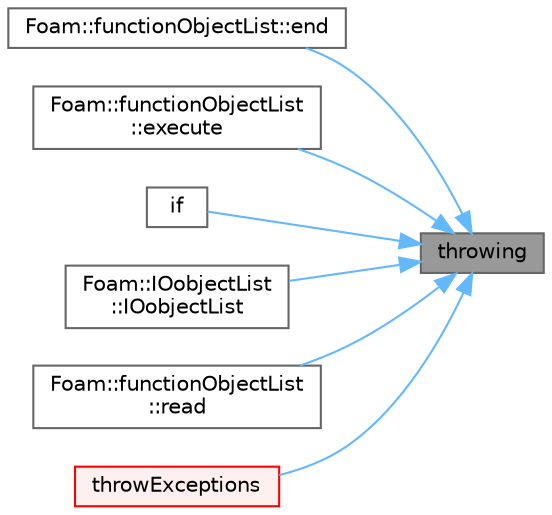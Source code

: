 digraph "throwing"
{
 // LATEX_PDF_SIZE
  bgcolor="transparent";
  edge [fontname=Helvetica,fontsize=10,labelfontname=Helvetica,labelfontsize=10];
  node [fontname=Helvetica,fontsize=10,shape=box,height=0.2,width=0.4];
  rankdir="RL";
  Node1 [id="Node000001",label="throwing",height=0.2,width=0.4,color="gray40", fillcolor="grey60", style="filled", fontcolor="black",tooltip=" "];
  Node1 -> Node2 [id="edge1_Node000001_Node000002",dir="back",color="steelblue1",style="solid",tooltip=" "];
  Node2 [id="Node000002",label="Foam::functionObjectList::end",height=0.2,width=0.4,color="grey40", fillcolor="white", style="filled",URL="$classFoam_1_1functionObjectList.html#af545ab12986d2fe462f1013c3bafb5f3",tooltip=" "];
  Node1 -> Node3 [id="edge2_Node000001_Node000003",dir="back",color="steelblue1",style="solid",tooltip=" "];
  Node3 [id="Node000003",label="Foam::functionObjectList\l::execute",height=0.2,width=0.4,color="grey40", fillcolor="white", style="filled",URL="$classFoam_1_1functionObjectList.html#ae006844a02161d12182ab372ca5c257b",tooltip=" "];
  Node1 -> Node4 [id="edge3_Node000001_Node000004",dir="back",color="steelblue1",style="solid",tooltip=" "];
  Node4 [id="Node000004",label="if",height=0.2,width=0.4,color="grey40", fillcolor="white", style="filled",URL="$postProcess_8H.html#ae8942f32a0cb17de6e25b0148afaf1bf",tooltip=" "];
  Node1 -> Node5 [id="edge4_Node000001_Node000005",dir="back",color="steelblue1",style="solid",tooltip=" "];
  Node5 [id="Node000005",label="Foam::IOobjectList\l::IOobjectList",height=0.2,width=0.4,color="grey40", fillcolor="white", style="filled",URL="$classFoam_1_1IOobjectList.html#a3ab1411a7988e9a79189687e497f7d96",tooltip=" "];
  Node1 -> Node6 [id="edge5_Node000001_Node000006",dir="back",color="steelblue1",style="solid",tooltip=" "];
  Node6 [id="Node000006",label="Foam::functionObjectList\l::read",height=0.2,width=0.4,color="grey40", fillcolor="white", style="filled",URL="$classFoam_1_1functionObjectList.html#af816873151ddb0126e98bb2f914d8ed5",tooltip=" "];
  Node1 -> Node7 [id="edge6_Node000001_Node000007",dir="back",color="steelblue1",style="solid",tooltip=" "];
  Node7 [id="Node000007",label="throwExceptions",height=0.2,width=0.4,color="red", fillcolor="#FFF0F0", style="filled",URL="$classFoam_1_1error.html#a08d8ebe4f6575799dc6a5c5dfde68922",tooltip=" "];
}
